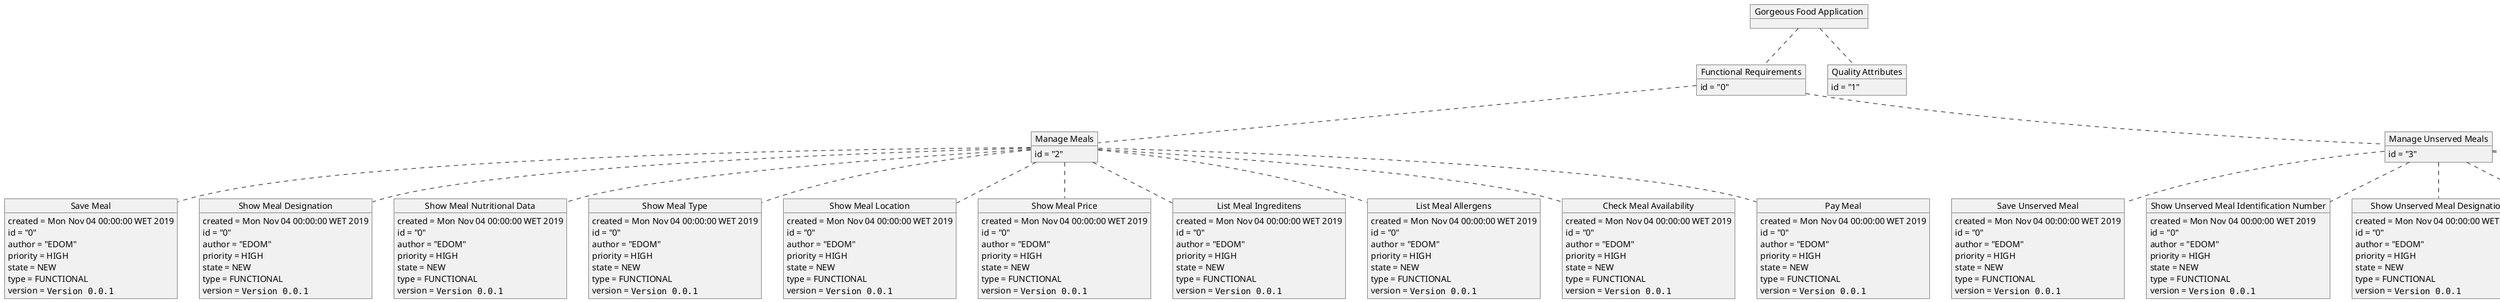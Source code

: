@startuml
object "Gorgeous Food Application" as obj1438613449
object "Functional Requirements" as obj1219451789
obj1219451789 : id = "0"
object "Manage Meals" as obj_972481899
obj_972481899 : id = "2"
object "Save Meal" as obj2128755846
obj2128755846 : created = Mon Nov 04 00:00:00 WET 2019
obj2128755846 : id = "0"
obj2128755846 : author = "EDOM"
obj2128755846 : priority = HIGH
obj2128755846 : state = NEW
obj2128755846 : type = FUNCTIONAL
obj2128755846 : version = ""Version 0.0.1""
object "Show Meal Designation" as obj1978592701
obj1978592701 : created = Mon Nov 04 00:00:00 WET 2019
obj1978592701 : id = "0"
obj1978592701 : author = "EDOM"
obj1978592701 : priority = HIGH
obj1978592701 : state = NEW
obj1978592701 : type = FUNCTIONAL
obj1978592701 : version = ""Version 0.0.1""
object "Show Meal Nutritional Data" as obj_624913919
obj_624913919 : created = Mon Nov 04 00:00:00 WET 2019
obj_624913919 : id = "0"
obj_624913919 : author = "EDOM"
obj_624913919 : priority = HIGH
obj_624913919 : state = NEW
obj_624913919 : type = FUNCTIONAL
obj_624913919 : version = ""Version 0.0.1""
object "Show Meal Type" as obj_1887054796
obj_1887054796 : created = Mon Nov 04 00:00:00 WET 2019
obj_1887054796 : id = "0"
obj_1887054796 : author = "EDOM"
obj_1887054796 : priority = HIGH
obj_1887054796 : state = NEW
obj_1887054796 : type = FUNCTIONAL
obj_1887054796 : version = ""Version 0.0.1""
object "Show Meal Location" as obj_1927293009
obj_1927293009 : created = Mon Nov 04 00:00:00 WET 2019
obj_1927293009 : id = "0"
obj_1927293009 : author = "EDOM"
obj_1927293009 : priority = HIGH
obj_1927293009 : state = NEW
obj_1927293009 : type = FUNCTIONAL
obj_1927293009 : version = ""Version 0.0.1""
object "Show Meal Price" as obj1626934159
obj1626934159 : created = Mon Nov 04 00:00:00 WET 2019
obj1626934159 : id = "0"
obj1626934159 : author = "EDOM"
obj1626934159 : priority = HIGH
obj1626934159 : state = NEW
obj1626934159 : type = FUNCTIONAL
obj1626934159 : version = ""Version 0.0.1""
object "List Meal Ingreditens" as obj_1498708459
obj_1498708459 : created = Mon Nov 04 00:00:00 WET 2019
obj_1498708459 : id = "0"
obj_1498708459 : author = "EDOM"
obj_1498708459 : priority = HIGH
obj_1498708459 : state = NEW
obj_1498708459 : type = FUNCTIONAL
obj_1498708459 : version = ""Version 0.0.1""
object "List Meal Allergens" as obj636494262
obj636494262 : created = Mon Nov 04 00:00:00 WET 2019
obj636494262 : id = "0"
obj636494262 : author = "EDOM"
obj636494262 : priority = HIGH
obj636494262 : state = NEW
obj636494262 : type = FUNCTIONAL
obj636494262 : version = ""Version 0.0.1""
object "Check Meal Availability" as obj239446368
obj239446368 : created = Mon Nov 04 00:00:00 WET 2019
obj239446368 : id = "0"
obj239446368 : author = "EDOM"
obj239446368 : priority = HIGH
obj239446368 : state = NEW
obj239446368 : type = FUNCTIONAL
obj239446368 : version = ""Version 0.0.1""
object "Pay Meal" as obj1375491195
obj1375491195 : created = Mon Nov 04 00:00:00 WET 2019
obj1375491195 : id = "0"
obj1375491195 : author = "EDOM"
obj1375491195 : priority = HIGH
obj1375491195 : state = NEW
obj1375491195 : type = FUNCTIONAL
obj1375491195 : version = ""Version 0.0.1""
obj_972481899 .. obj2128755846
obj_972481899 .. obj1978592701
obj_972481899 .. obj_624913919
obj_972481899 .. obj_1887054796
obj_972481899 .. obj_1927293009
obj_972481899 .. obj1626934159
obj_972481899 .. obj_1498708459
obj_972481899 .. obj636494262
obj_972481899 .. obj239446368
obj_972481899 .. obj1375491195
object "Manage Unserved Meals" as obj_970433159
obj_970433159 : id = "3"
object "Save Unserved Meal" as obj727813202
obj727813202 : created = Mon Nov 04 00:00:00 WET 2019
obj727813202 : id = "0"
obj727813202 : author = "EDOM"
obj727813202 : priority = HIGH
obj727813202 : state = NEW
obj727813202 : type = FUNCTIONAL
obj727813202 : version = ""Version 0.0.1""
object "Show Unserved Meal Identification Number" as obj_13068947
obj_13068947 : created = Mon Nov 04 00:00:00 WET 2019
obj_13068947 : id = "0"
obj_13068947 : author = "EDOM"
obj_13068947 : priority = HIGH
obj_13068947 : state = NEW
obj_13068947 : type = FUNCTIONAL
obj_13068947 : version = ""Version 0.0.1""
object "Show Unserved Meal Designation" as obj_427946359
obj_427946359 : created = Mon Nov 04 00:00:00 WET 2019
obj_427946359 : id = "0"
obj_427946359 : author = "EDOM"
obj_427946359 : priority = HIGH
obj_427946359 : state = NEW
obj_427946359 : type = FUNCTIONAL
obj_427946359 : version = ""Version 0.0.1""
object "Show Unserved Meal Production Date" as obj2040562791
obj2040562791 : created = Mon Nov 04 00:00:00 WET 2019
obj2040562791 : id = "0"
obj2040562791 : author = "EDOM"
obj2040562791 : priority = HIGH
obj2040562791 : state = NEW
obj2040562791 : type = FUNCTIONAL
obj2040562791 : version = ""Version 0.0.1""
object "Show Unserved Meal Expiration Date" as obj1444934705
obj1444934705 : created = Mon Nov 04 00:00:00 WET 2019
obj1444934705 : id = "0"
obj1444934705 : author = "EDOM"
obj1444934705 : priority = HIGH
obj1444934705 : state = NEW
obj1444934705 : type = FUNCTIONAL
obj1444934705 : version = ""Version 0.0.1""
object "Show Unserved Meal State" as obj_1331771229
obj_1331771229 : created = Mon Nov 04 00:00:00 WET 2019
obj_1331771229 : id = "0"
obj_1331771229 : author = "EDOM"
obj_1331771229 : priority = HIGH
obj_1331771229 : state = NEW
obj_1331771229 : type = FUNCTIONAL
obj_1331771229 : version = ""Version 0.0.1""
obj_970433159 .. obj727813202
obj_970433159 .. obj_13068947
obj_970433159 .. obj_427946359
obj_970433159 .. obj2040562791
obj_970433159 .. obj1444934705
obj_970433159 .. obj_1331771229
obj1219451789 .. obj_972481899
obj1219451789 .. obj_970433159
object "Quality Attributes" as obj_159083688
obj_159083688 : id = "1"
obj1438613449 .. obj1219451789
obj1438613449 .. obj_159083688

@enduml
